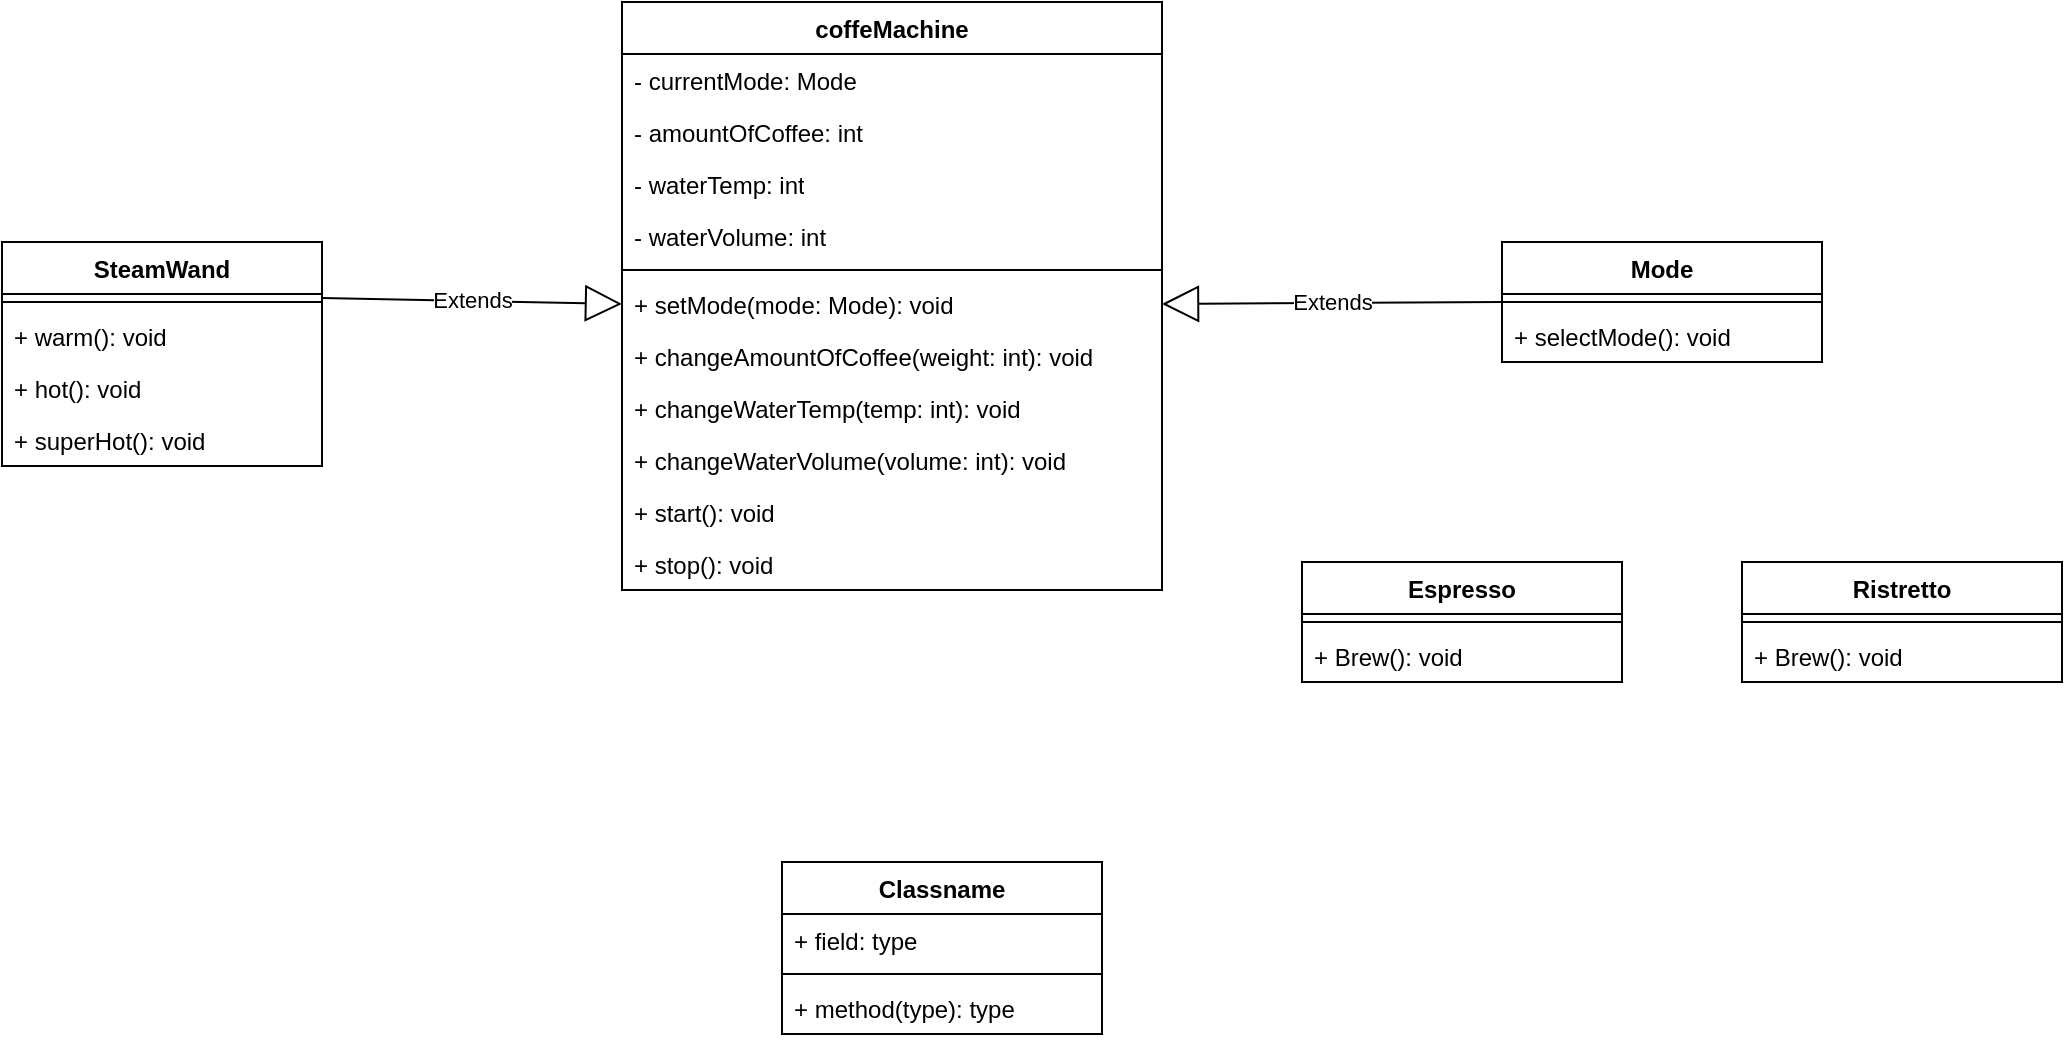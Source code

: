 <mxfile version="24.2.1" type="github">
  <diagram name="Trang-1" id="XvSelIh4EvXVkAUtxh8p">
    <mxGraphModel dx="1235" dy="675" grid="1" gridSize="10" guides="1" tooltips="1" connect="1" arrows="1" fold="1" page="1" pageScale="1" pageWidth="3300" pageHeight="4681" math="0" shadow="0">
      <root>
        <mxCell id="0" />
        <mxCell id="1" parent="0" />
        <mxCell id="VRImc2gz65ptcy9dzShP-161" value="coffeMachine" style="swimlane;fontStyle=1;align=center;verticalAlign=top;childLayout=stackLayout;horizontal=1;startSize=26;horizontalStack=0;resizeParent=1;resizeParentMax=0;resizeLast=0;collapsible=1;marginBottom=0;whiteSpace=wrap;html=1;" vertex="1" parent="1">
          <mxGeometry x="1180" y="40" width="270" height="294" as="geometry" />
        </mxCell>
        <mxCell id="VRImc2gz65ptcy9dzShP-162" value="- currentMode: Mode" style="text;strokeColor=none;fillColor=none;align=left;verticalAlign=top;spacingLeft=4;spacingRight=4;overflow=hidden;rotatable=0;points=[[0,0.5],[1,0.5]];portConstraint=eastwest;whiteSpace=wrap;html=1;" vertex="1" parent="VRImc2gz65ptcy9dzShP-161">
          <mxGeometry y="26" width="270" height="26" as="geometry" />
        </mxCell>
        <mxCell id="VRImc2gz65ptcy9dzShP-167" value="- amountOfCoffee: int" style="text;strokeColor=none;fillColor=none;align=left;verticalAlign=top;spacingLeft=4;spacingRight=4;overflow=hidden;rotatable=0;points=[[0,0.5],[1,0.5]];portConstraint=eastwest;whiteSpace=wrap;html=1;" vertex="1" parent="VRImc2gz65ptcy9dzShP-161">
          <mxGeometry y="52" width="270" height="26" as="geometry" />
        </mxCell>
        <mxCell id="VRImc2gz65ptcy9dzShP-166" value="- waterTemp: int" style="text;strokeColor=none;fillColor=none;align=left;verticalAlign=top;spacingLeft=4;spacingRight=4;overflow=hidden;rotatable=0;points=[[0,0.5],[1,0.5]];portConstraint=eastwest;whiteSpace=wrap;html=1;" vertex="1" parent="VRImc2gz65ptcy9dzShP-161">
          <mxGeometry y="78" width="270" height="26" as="geometry" />
        </mxCell>
        <mxCell id="VRImc2gz65ptcy9dzShP-165" value="- waterVolume: int" style="text;strokeColor=none;fillColor=none;align=left;verticalAlign=top;spacingLeft=4;spacingRight=4;overflow=hidden;rotatable=0;points=[[0,0.5],[1,0.5]];portConstraint=eastwest;whiteSpace=wrap;html=1;" vertex="1" parent="VRImc2gz65ptcy9dzShP-161">
          <mxGeometry y="104" width="270" height="26" as="geometry" />
        </mxCell>
        <mxCell id="VRImc2gz65ptcy9dzShP-163" value="" style="line;strokeWidth=1;fillColor=none;align=left;verticalAlign=middle;spacingTop=-1;spacingLeft=3;spacingRight=3;rotatable=0;labelPosition=right;points=[];portConstraint=eastwest;strokeColor=inherit;" vertex="1" parent="VRImc2gz65ptcy9dzShP-161">
          <mxGeometry y="130" width="270" height="8" as="geometry" />
        </mxCell>
        <mxCell id="VRImc2gz65ptcy9dzShP-164" value="+ setMode(mode: Mode): void" style="text;strokeColor=none;fillColor=none;align=left;verticalAlign=top;spacingLeft=4;spacingRight=4;overflow=hidden;rotatable=0;points=[[0,0.5],[1,0.5]];portConstraint=eastwest;whiteSpace=wrap;html=1;" vertex="1" parent="VRImc2gz65ptcy9dzShP-161">
          <mxGeometry y="138" width="270" height="26" as="geometry" />
        </mxCell>
        <mxCell id="VRImc2gz65ptcy9dzShP-171" value="+ changeAmountOfCoffee(weight: int): void" style="text;strokeColor=none;fillColor=none;align=left;verticalAlign=top;spacingLeft=4;spacingRight=4;overflow=hidden;rotatable=0;points=[[0,0.5],[1,0.5]];portConstraint=eastwest;whiteSpace=wrap;html=1;" vertex="1" parent="VRImc2gz65ptcy9dzShP-161">
          <mxGeometry y="164" width="270" height="26" as="geometry" />
        </mxCell>
        <mxCell id="VRImc2gz65ptcy9dzShP-170" value="+ changeWaterTemp(temp: int): void" style="text;strokeColor=none;fillColor=none;align=left;verticalAlign=top;spacingLeft=4;spacingRight=4;overflow=hidden;rotatable=0;points=[[0,0.5],[1,0.5]];portConstraint=eastwest;whiteSpace=wrap;html=1;" vertex="1" parent="VRImc2gz65ptcy9dzShP-161">
          <mxGeometry y="190" width="270" height="26" as="geometry" />
        </mxCell>
        <mxCell id="VRImc2gz65ptcy9dzShP-169" value="+ changeWaterVolume(volume: int): void" style="text;strokeColor=none;fillColor=none;align=left;verticalAlign=top;spacingLeft=4;spacingRight=4;overflow=hidden;rotatable=0;points=[[0,0.5],[1,0.5]];portConstraint=eastwest;whiteSpace=wrap;html=1;" vertex="1" parent="VRImc2gz65ptcy9dzShP-161">
          <mxGeometry y="216" width="270" height="26" as="geometry" />
        </mxCell>
        <mxCell id="VRImc2gz65ptcy9dzShP-168" value="+ start(): void" style="text;strokeColor=none;fillColor=none;align=left;verticalAlign=top;spacingLeft=4;spacingRight=4;overflow=hidden;rotatable=0;points=[[0,0.5],[1,0.5]];portConstraint=eastwest;whiteSpace=wrap;html=1;" vertex="1" parent="VRImc2gz65ptcy9dzShP-161">
          <mxGeometry y="242" width="270" height="26" as="geometry" />
        </mxCell>
        <mxCell id="VRImc2gz65ptcy9dzShP-172" value="+ stop(): void" style="text;strokeColor=none;fillColor=none;align=left;verticalAlign=top;spacingLeft=4;spacingRight=4;overflow=hidden;rotatable=0;points=[[0,0.5],[1,0.5]];portConstraint=eastwest;whiteSpace=wrap;html=1;" vertex="1" parent="VRImc2gz65ptcy9dzShP-161">
          <mxGeometry y="268" width="270" height="26" as="geometry" />
        </mxCell>
        <mxCell id="VRImc2gz65ptcy9dzShP-174" value="Mode" style="swimlane;fontStyle=1;align=center;verticalAlign=top;childLayout=stackLayout;horizontal=1;startSize=26;horizontalStack=0;resizeParent=1;resizeParentMax=0;resizeLast=0;collapsible=1;marginBottom=0;whiteSpace=wrap;html=1;" vertex="1" parent="1">
          <mxGeometry x="1620" y="160" width="160" height="60" as="geometry" />
        </mxCell>
        <mxCell id="VRImc2gz65ptcy9dzShP-176" value="" style="line;strokeWidth=1;fillColor=none;align=left;verticalAlign=middle;spacingTop=-1;spacingLeft=3;spacingRight=3;rotatable=0;labelPosition=right;points=[];portConstraint=eastwest;strokeColor=inherit;" vertex="1" parent="VRImc2gz65ptcy9dzShP-174">
          <mxGeometry y="26" width="160" height="8" as="geometry" />
        </mxCell>
        <mxCell id="VRImc2gz65ptcy9dzShP-177" value="+ selectMode(): void" style="text;strokeColor=none;fillColor=none;align=left;verticalAlign=top;spacingLeft=4;spacingRight=4;overflow=hidden;rotatable=0;points=[[0,0.5],[1,0.5]];portConstraint=eastwest;whiteSpace=wrap;html=1;" vertex="1" parent="VRImc2gz65ptcy9dzShP-174">
          <mxGeometry y="34" width="160" height="26" as="geometry" />
        </mxCell>
        <mxCell id="VRImc2gz65ptcy9dzShP-178" value="Espresso" style="swimlane;fontStyle=1;align=center;verticalAlign=top;childLayout=stackLayout;horizontal=1;startSize=26;horizontalStack=0;resizeParent=1;resizeParentMax=0;resizeLast=0;collapsible=1;marginBottom=0;whiteSpace=wrap;html=1;" vertex="1" parent="1">
          <mxGeometry x="1520" y="320" width="160" height="60" as="geometry" />
        </mxCell>
        <mxCell id="VRImc2gz65ptcy9dzShP-180" value="" style="line;strokeWidth=1;fillColor=none;align=left;verticalAlign=middle;spacingTop=-1;spacingLeft=3;spacingRight=3;rotatable=0;labelPosition=right;points=[];portConstraint=eastwest;strokeColor=inherit;" vertex="1" parent="VRImc2gz65ptcy9dzShP-178">
          <mxGeometry y="26" width="160" height="8" as="geometry" />
        </mxCell>
        <mxCell id="VRImc2gz65ptcy9dzShP-181" value="+ Brew(): void" style="text;strokeColor=none;fillColor=none;align=left;verticalAlign=top;spacingLeft=4;spacingRight=4;overflow=hidden;rotatable=0;points=[[0,0.5],[1,0.5]];portConstraint=eastwest;whiteSpace=wrap;html=1;" vertex="1" parent="VRImc2gz65ptcy9dzShP-178">
          <mxGeometry y="34" width="160" height="26" as="geometry" />
        </mxCell>
        <mxCell id="VRImc2gz65ptcy9dzShP-182" value="Ristretto" style="swimlane;fontStyle=1;align=center;verticalAlign=top;childLayout=stackLayout;horizontal=1;startSize=26;horizontalStack=0;resizeParent=1;resizeParentMax=0;resizeLast=0;collapsible=1;marginBottom=0;whiteSpace=wrap;html=1;" vertex="1" parent="1">
          <mxGeometry x="1740" y="320" width="160" height="60" as="geometry" />
        </mxCell>
        <mxCell id="VRImc2gz65ptcy9dzShP-184" value="" style="line;strokeWidth=1;fillColor=none;align=left;verticalAlign=middle;spacingTop=-1;spacingLeft=3;spacingRight=3;rotatable=0;labelPosition=right;points=[];portConstraint=eastwest;strokeColor=inherit;" vertex="1" parent="VRImc2gz65ptcy9dzShP-182">
          <mxGeometry y="26" width="160" height="8" as="geometry" />
        </mxCell>
        <mxCell id="VRImc2gz65ptcy9dzShP-185" value="+ Brew(): void" style="text;strokeColor=none;fillColor=none;align=left;verticalAlign=top;spacingLeft=4;spacingRight=4;overflow=hidden;rotatable=0;points=[[0,0.5],[1,0.5]];portConstraint=eastwest;whiteSpace=wrap;html=1;" vertex="1" parent="VRImc2gz65ptcy9dzShP-182">
          <mxGeometry y="34" width="160" height="26" as="geometry" />
        </mxCell>
        <mxCell id="VRImc2gz65ptcy9dzShP-186" value="SteamWand" style="swimlane;fontStyle=1;align=center;verticalAlign=top;childLayout=stackLayout;horizontal=1;startSize=26;horizontalStack=0;resizeParent=1;resizeParentMax=0;resizeLast=0;collapsible=1;marginBottom=0;whiteSpace=wrap;html=1;" vertex="1" parent="1">
          <mxGeometry x="870" y="160" width="160" height="112" as="geometry" />
        </mxCell>
        <mxCell id="VRImc2gz65ptcy9dzShP-188" value="" style="line;strokeWidth=1;fillColor=none;align=left;verticalAlign=middle;spacingTop=-1;spacingLeft=3;spacingRight=3;rotatable=0;labelPosition=right;points=[];portConstraint=eastwest;strokeColor=inherit;" vertex="1" parent="VRImc2gz65ptcy9dzShP-186">
          <mxGeometry y="26" width="160" height="8" as="geometry" />
        </mxCell>
        <mxCell id="VRImc2gz65ptcy9dzShP-189" value="+ warm(): void" style="text;strokeColor=none;fillColor=none;align=left;verticalAlign=top;spacingLeft=4;spacingRight=4;overflow=hidden;rotatable=0;points=[[0,0.5],[1,0.5]];portConstraint=eastwest;whiteSpace=wrap;html=1;" vertex="1" parent="VRImc2gz65ptcy9dzShP-186">
          <mxGeometry y="34" width="160" height="26" as="geometry" />
        </mxCell>
        <mxCell id="VRImc2gz65ptcy9dzShP-190" value="+ hot(): void" style="text;strokeColor=none;fillColor=none;align=left;verticalAlign=top;spacingLeft=4;spacingRight=4;overflow=hidden;rotatable=0;points=[[0,0.5],[1,0.5]];portConstraint=eastwest;whiteSpace=wrap;html=1;" vertex="1" parent="VRImc2gz65ptcy9dzShP-186">
          <mxGeometry y="60" width="160" height="26" as="geometry" />
        </mxCell>
        <mxCell id="VRImc2gz65ptcy9dzShP-191" value="+ superHot(): void" style="text;strokeColor=none;fillColor=none;align=left;verticalAlign=top;spacingLeft=4;spacingRight=4;overflow=hidden;rotatable=0;points=[[0,0.5],[1,0.5]];portConstraint=eastwest;whiteSpace=wrap;html=1;" vertex="1" parent="VRImc2gz65ptcy9dzShP-186">
          <mxGeometry y="86" width="160" height="26" as="geometry" />
        </mxCell>
        <mxCell id="VRImc2gz65ptcy9dzShP-194" value="Extends" style="endArrow=block;endSize=16;endFill=0;html=1;rounded=0;entryX=1;entryY=0.5;entryDx=0;entryDy=0;exitX=0;exitY=0.5;exitDx=0;exitDy=0;" edge="1" parent="1" source="VRImc2gz65ptcy9dzShP-174" target="VRImc2gz65ptcy9dzShP-164">
          <mxGeometry width="160" relative="1" as="geometry">
            <mxPoint x="1350" y="360" as="sourcePoint" />
            <mxPoint x="1510" y="360" as="targetPoint" />
          </mxGeometry>
        </mxCell>
        <mxCell id="VRImc2gz65ptcy9dzShP-195" value="Extends" style="endArrow=block;endSize=16;endFill=0;html=1;rounded=0;entryX=0;entryY=0.5;entryDx=0;entryDy=0;exitX=1;exitY=0.25;exitDx=0;exitDy=0;" edge="1" parent="1" source="VRImc2gz65ptcy9dzShP-186" target="VRImc2gz65ptcy9dzShP-164">
          <mxGeometry width="160" relative="1" as="geometry">
            <mxPoint x="1630" y="200" as="sourcePoint" />
            <mxPoint x="1460" y="201" as="targetPoint" />
          </mxGeometry>
        </mxCell>
        <mxCell id="VRImc2gz65ptcy9dzShP-196" value="Classname" style="swimlane;fontStyle=1;align=center;verticalAlign=top;childLayout=stackLayout;horizontal=1;startSize=26;horizontalStack=0;resizeParent=1;resizeParentMax=0;resizeLast=0;collapsible=1;marginBottom=0;whiteSpace=wrap;html=1;" vertex="1" parent="1">
          <mxGeometry x="1260" y="470" width="160" height="86" as="geometry" />
        </mxCell>
        <mxCell id="VRImc2gz65ptcy9dzShP-197" value="+ field: type" style="text;strokeColor=none;fillColor=none;align=left;verticalAlign=top;spacingLeft=4;spacingRight=4;overflow=hidden;rotatable=0;points=[[0,0.5],[1,0.5]];portConstraint=eastwest;whiteSpace=wrap;html=1;" vertex="1" parent="VRImc2gz65ptcy9dzShP-196">
          <mxGeometry y="26" width="160" height="26" as="geometry" />
        </mxCell>
        <mxCell id="VRImc2gz65ptcy9dzShP-198" value="" style="line;strokeWidth=1;fillColor=none;align=left;verticalAlign=middle;spacingTop=-1;spacingLeft=3;spacingRight=3;rotatable=0;labelPosition=right;points=[];portConstraint=eastwest;strokeColor=inherit;" vertex="1" parent="VRImc2gz65ptcy9dzShP-196">
          <mxGeometry y="52" width="160" height="8" as="geometry" />
        </mxCell>
        <mxCell id="VRImc2gz65ptcy9dzShP-199" value="+ method(type): type" style="text;strokeColor=none;fillColor=none;align=left;verticalAlign=top;spacingLeft=4;spacingRight=4;overflow=hidden;rotatable=0;points=[[0,0.5],[1,0.5]];portConstraint=eastwest;whiteSpace=wrap;html=1;" vertex="1" parent="VRImc2gz65ptcy9dzShP-196">
          <mxGeometry y="60" width="160" height="26" as="geometry" />
        </mxCell>
      </root>
    </mxGraphModel>
  </diagram>
</mxfile>
